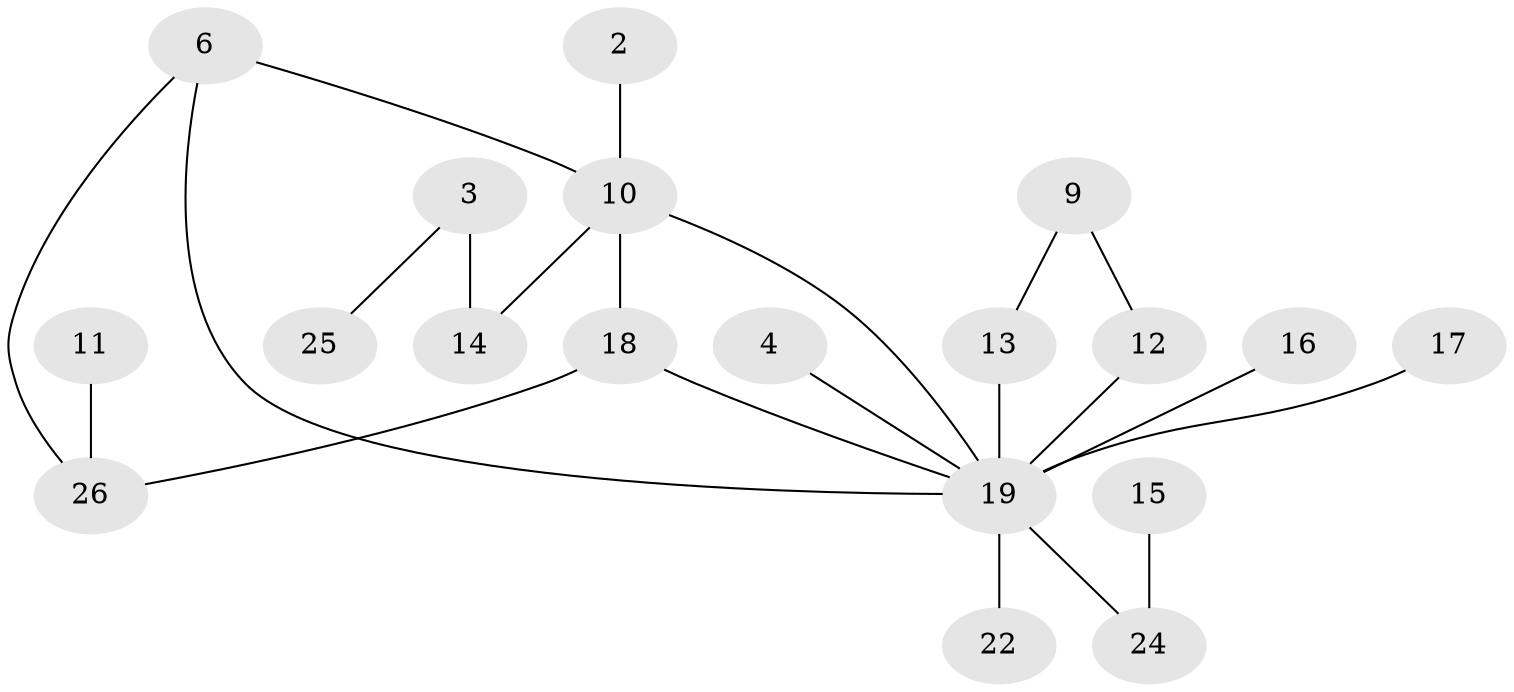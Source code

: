 // original degree distribution, {0: 0.16, 1: 0.32, 2: 0.28, 4: 0.06, 6: 0.02, 3: 0.12, 5: 0.04}
// Generated by graph-tools (version 1.1) at 2025/48/03/04/25 22:48:25]
// undirected, 19 vertices, 22 edges
graph export_dot {
  node [color=gray90,style=filled];
  2;
  3;
  4;
  6;
  9;
  10;
  11;
  12;
  13;
  14;
  15;
  16;
  17;
  18;
  19;
  22;
  24;
  25;
  26;
  2 -- 10 [weight=1.0];
  3 -- 14 [weight=2.0];
  3 -- 25 [weight=1.0];
  4 -- 19 [weight=1.0];
  6 -- 10 [weight=1.0];
  6 -- 19 [weight=1.0];
  6 -- 26 [weight=1.0];
  9 -- 12 [weight=1.0];
  9 -- 13 [weight=1.0];
  10 -- 14 [weight=1.0];
  10 -- 18 [weight=1.0];
  10 -- 19 [weight=1.0];
  11 -- 26 [weight=1.0];
  12 -- 19 [weight=1.0];
  13 -- 19 [weight=1.0];
  15 -- 24 [weight=1.0];
  16 -- 19 [weight=2.0];
  17 -- 19 [weight=1.0];
  18 -- 19 [weight=1.0];
  18 -- 26 [weight=1.0];
  19 -- 22 [weight=1.0];
  19 -- 24 [weight=1.0];
}
